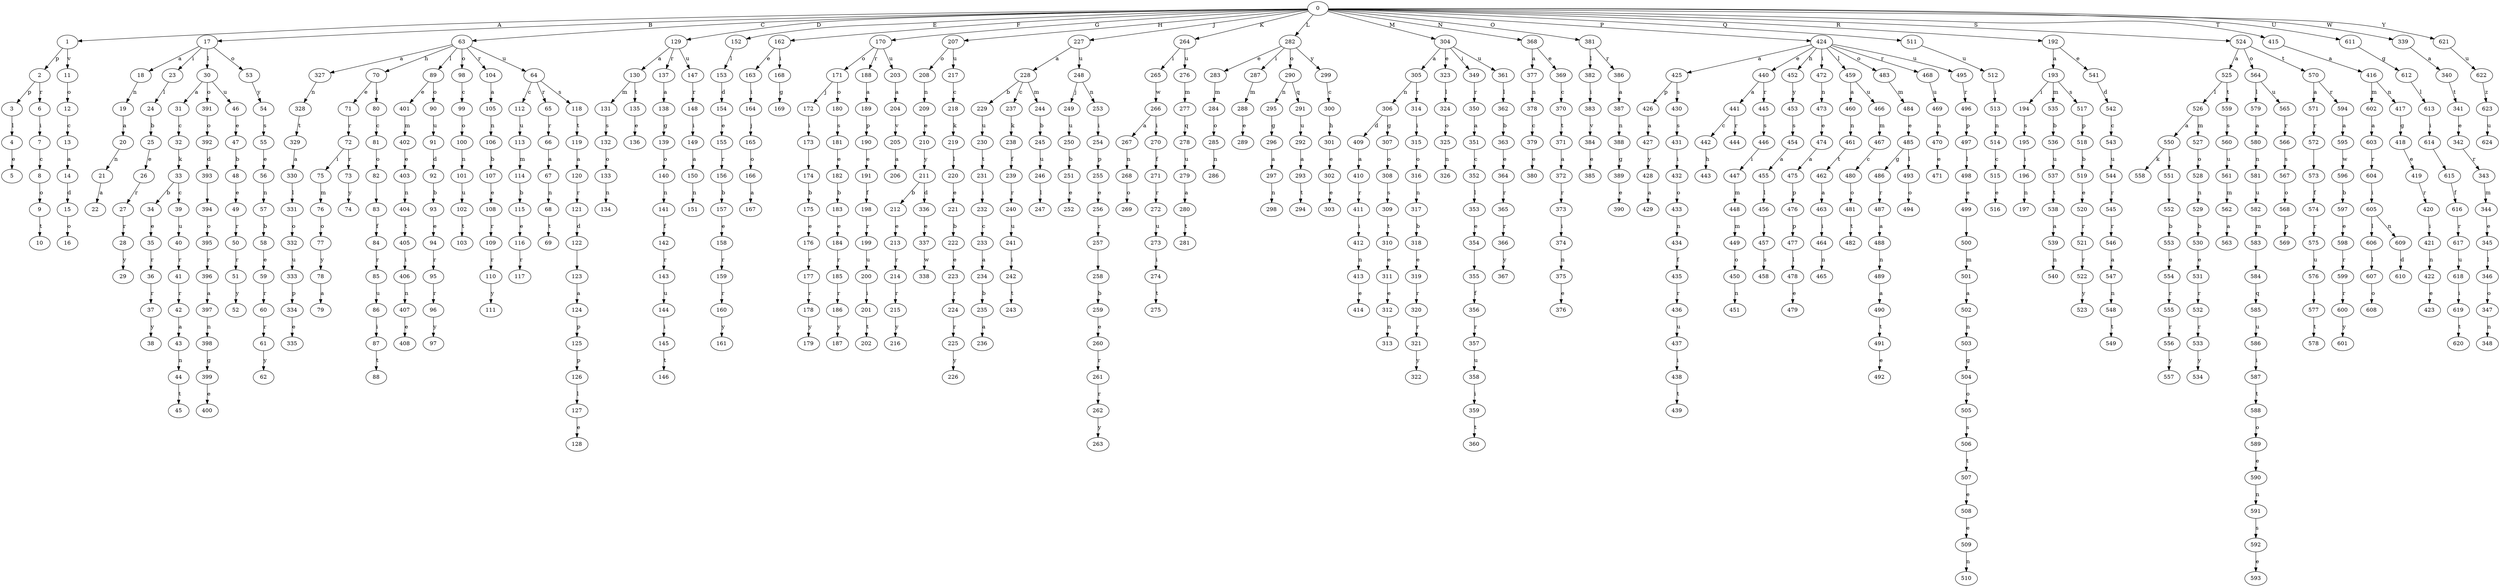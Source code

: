 digraph trie {
    "0" -> "1"
 [label="A"]    "1" -> "2"
 [label="p"]    "2" -> "3"
 [label="p"]    "3" -> "4"
 [label="l"]    "4" -> "5"
 [label="e"]    "2" -> "6"
 [label="r"]    "6" -> "7"
 [label="i"]    "7" -> "8"
 [label="c"]    "8" -> "9"
 [label="o"]    "9" -> "10"
 [label="t"]    "1" -> "11"
 [label="v"]    "11" -> "12"
 [label="o"]    "12" -> "13"
 [label="c"]    "13" -> "14"
 [label="a"]    "14" -> "15"
 [label="d"]    "15" -> "16"
 [label="o"]    "0" -> "17"
 [label="B"]    "17" -> "18"
 [label="a"]    "18" -> "19"
 [label="n"]    "19" -> "20"
 [label="a"]    "20" -> "21"
 [label="n"]    "21" -> "22"
 [label="a"]    "17" -> "23"
 [label="i"]    "23" -> "24"
 [label="l"]    "24" -> "25"
 [label="b"]    "25" -> "26"
 [label="e"]    "26" -> "27"
 [label="r"]    "27" -> "28"
 [label="r"]    "28" -> "29"
 [label="y"]    "17" -> "30"
 [label="l"]    "30" -> "31"
 [label="a"]    "31" -> "32"
 [label="c"]    "32" -> "33"
 [label="k"]    "33" -> "34"
 [label="b"]    "34" -> "35"
 [label="e"]    "35" -> "36"
 [label="r"]    "36" -> "37"
 [label="r"]    "37" -> "38"
 [label="y"]    "33" -> "39"
 [label="c"]    "39" -> "40"
 [label="u"]    "40" -> "41"
 [label="r"]    "41" -> "42"
 [label="r"]    "42" -> "43"
 [label="a"]    "43" -> "44"
 [label="n"]    "44" -> "45"
 [label="t"]    "30" -> "391"
 [label="o"]    "391" -> "392"
 [label="o"]    "392" -> "393"
 [label="d"]    "393" -> "394"
 [label=" "]    "394" -> "395"
 [label="o"]    "395" -> "396"
 [label="r"]    "396" -> "397"
 [label="a"]    "397" -> "398"
 [label="n"]    "398" -> "399"
 [label="g"]    "399" -> "400"
 [label="e"]    "30" -> "46"
 [label="u"]    "46" -> "47"
 [label="e"]    "47" -> "48"
 [label="b"]    "48" -> "49"
 [label="e"]    "49" -> "50"
 [label="r"]    "50" -> "51"
 [label="r"]    "51" -> "52"
 [label="y"]    "17" -> "53"
 [label="o"]    "53" -> "54"
 [label="y"]    "54" -> "55"
 [label="s"]    "55" -> "56"
 [label="e"]    "56" -> "57"
 [label="n"]    "57" -> "58"
 [label="b"]    "58" -> "59"
 [label="e"]    "59" -> "60"
 [label="r"]    "60" -> "61"
 [label="r"]    "61" -> "62"
 [label="y"]    "0" -> "63"
 [label="C"]    "63" -> "327"
 [label="a"]    "327" -> "328"
 [label="n"]    "328" -> "329"
 [label="t"]    "329" -> "330"
 [label="a"]    "330" -> "331"
 [label="l"]    "331" -> "332"
 [label="o"]    "332" -> "333"
 [label="u"]    "333" -> "334"
 [label="p"]    "334" -> "335"
 [label="e"]    "63" -> "70"
 [label="h"]    "70" -> "71"
 [label="e"]    "71" -> "72"
 [label="r"]    "72" -> "75"
 [label="i"]    "75" -> "76"
 [label="m"]    "76" -> "77"
 [label="o"]    "77" -> "78"
 [label="y"]    "78" -> "79"
 [label="a"]    "72" -> "73"
 [label="r"]    "73" -> "74"
 [label="y"]    "70" -> "80"
 [label="i"]    "80" -> "81"
 [label="c"]    "81" -> "82"
 [label="o"]    "82" -> "83"
 [label=" "]    "83" -> "84"
 [label="f"]    "84" -> "85"
 [label="r"]    "85" -> "86"
 [label="u"]    "86" -> "87"
 [label="i"]    "87" -> "88"
 [label="t"]    "63" -> "89"
 [label="l"]    "89" -> "401"
 [label="e"]    "401" -> "402"
 [label="m"]    "402" -> "403"
 [label="e"]    "403" -> "404"
 [label="n"]    "404" -> "405"
 [label="t"]    "405" -> "406"
 [label="i"]    "406" -> "407"
 [label="n"]    "407" -> "408"
 [label="e"]    "89" -> "90"
 [label="o"]    "90" -> "91"
 [label="u"]    "91" -> "92"
 [label="d"]    "92" -> "93"
 [label="b"]    "93" -> "94"
 [label="e"]    "94" -> "95"
 [label="r"]    "95" -> "96"
 [label="r"]    "96" -> "97"
 [label="y"]    "63" -> "98"
 [label="o"]    "98" -> "99"
 [label="c"]    "99" -> "100"
 [label="o"]    "100" -> "101"
 [label="n"]    "101" -> "102"
 [label="u"]    "102" -> "103"
 [label="t"]    "63" -> "104"
 [label="r"]    "104" -> "105"
 [label="a"]    "105" -> "106"
 [label="n"]    "106" -> "107"
 [label="b"]    "107" -> "108"
 [label="e"]    "108" -> "109"
 [label="r"]    "109" -> "110"
 [label="r"]    "110" -> "111"
 [label="y"]    "63" -> "64"
 [label="u"]    "64" -> "112"
 [label="c"]    "112" -> "113"
 [label="u"]    "113" -> "114"
 [label="m"]    "114" -> "115"
 [label="b"]    "115" -> "116"
 [label="e"]    "116" -> "117"
 [label="r"]    "64" -> "65"
 [label="r"]    "65" -> "66"
 [label="r"]    "66" -> "67"
 [label="a"]    "67" -> "68"
 [label="n"]    "68" -> "69"
 [label="t"]    "64" -> "118"
 [label="s"]    "118" -> "119"
 [label="t"]    "119" -> "120"
 [label="a"]    "120" -> "121"
 [label="r"]    "121" -> "122"
 [label="d"]    "122" -> "123"
 [label=" "]    "123" -> "124"
 [label="a"]    "124" -> "125"
 [label="p"]    "125" -> "126"
 [label="p"]    "126" -> "127"
 [label="l"]    "127" -> "128"
 [label="e"]    "0" -> "129"
 [label="D"]    "129" -> "130"
 [label="a"]    "130" -> "131"
 [label="m"]    "131" -> "132"
 [label="s"]    "132" -> "133"
 [label="o"]    "133" -> "134"
 [label="n"]    "130" -> "135"
 [label="t"]    "135" -> "136"
 [label="e"]    "129" -> "137"
 [label="r"]    "137" -> "138"
 [label="a"]    "138" -> "139"
 [label="g"]    "139" -> "140"
 [label="o"]    "140" -> "141"
 [label="n"]    "141" -> "142"
 [label="f"]    "142" -> "143"
 [label="r"]    "143" -> "144"
 [label="u"]    "144" -> "145"
 [label="i"]    "145" -> "146"
 [label="t"]    "129" -> "147"
 [label="u"]    "147" -> "148"
 [label="r"]    "148" -> "149"
 [label="i"]    "149" -> "150"
 [label="a"]    "150" -> "151"
 [label="n"]    "0" -> "152"
 [label="E"]    "152" -> "153"
 [label="l"]    "153" -> "154"
 [label="d"]    "154" -> "155"
 [label="e"]    "155" -> "156"
 [label="r"]    "156" -> "157"
 [label="b"]    "157" -> "158"
 [label="e"]    "158" -> "159"
 [label="r"]    "159" -> "160"
 [label="r"]    "160" -> "161"
 [label="y"]    "0" -> "162"
 [label="F"]    "162" -> "163"
 [label="e"]    "163" -> "164"
 [label="i"]    "164" -> "165"
 [label="j"]    "165" -> "166"
 [label="o"]    "166" -> "167"
 [label="a"]    "162" -> "168"
 [label="i"]    "168" -> "169"
 [label="g"]    "0" -> "170"
 [label="G"]    "170" -> "171"
 [label="o"]    "171" -> "172"
 [label="j"]    "172" -> "173"
 [label="i"]    "173" -> "174"
 [label=" "]    "174" -> "175"
 [label="b"]    "175" -> "176"
 [label="e"]    "176" -> "177"
 [label="r"]    "177" -> "178"
 [label="r"]    "178" -> "179"
 [label="y"]    "171" -> "180"
 [label="o"]    "180" -> "181"
 [label="s"]    "181" -> "182"
 [label="e"]    "182" -> "183"
 [label="b"]    "183" -> "184"
 [label="e"]    "184" -> "185"
 [label="r"]    "185" -> "186"
 [label="r"]    "186" -> "187"
 [label="y"]    "170" -> "188"
 [label="r"]    "188" -> "189"
 [label="a"]    "189" -> "190"
 [label="p"]    "190" -> "191"
 [label="e"]    "191" -> "198"
 [label="f"]    "198" -> "199"
 [label="r"]    "199" -> "200"
 [label="u"]    "200" -> "201"
 [label="i"]    "201" -> "202"
 [label="t"]    "170" -> "203"
 [label="u"]    "203" -> "204"
 [label="a"]    "204" -> "205"
 [label="v"]    "205" -> "206"
 [label="a"]    "0" -> "207"
 [label="H"]    "207" -> "208"
 [label="o"]    "208" -> "209"
 [label="n"]    "209" -> "210"
 [label="e"]    "210" -> "211"
 [label="y"]    "211" -> "212"
 [label="b"]    "212" -> "213"
 [label="e"]    "213" -> "214"
 [label="r"]    "214" -> "215"
 [label="r"]    "215" -> "216"
 [label="y"]    "211" -> "336"
 [label="d"]    "336" -> "337"
 [label="e"]    "337" -> "338"
 [label="w"]    "207" -> "217"
 [label="u"]    "217" -> "218"
 [label="c"]    "218" -> "219"
 [label="k"]    "219" -> "220"
 [label="l"]    "220" -> "221"
 [label="e"]    "221" -> "222"
 [label="b"]    "222" -> "223"
 [label="e"]    "223" -> "224"
 [label="r"]    "224" -> "225"
 [label="r"]    "225" -> "226"
 [label="y"]    "0" -> "227"
 [label="J"]    "227" -> "228"
 [label="a"]    "228" -> "229"
 [label="b"]    "229" -> "230"
 [label="u"]    "230" -> "231"
 [label="t"]    "231" -> "232"
 [label="i"]    "232" -> "233"
 [label="c"]    "233" -> "234"
 [label="a"]    "234" -> "235"
 [label="b"]    "235" -> "236"
 [label="a"]    "228" -> "237"
 [label="c"]    "237" -> "238"
 [label="k"]    "238" -> "239"
 [label="f"]    "239" -> "240"
 [label="r"]    "240" -> "241"
 [label="u"]    "241" -> "242"
 [label="i"]    "242" -> "243"
 [label="t"]    "228" -> "244"
 [label="m"]    "244" -> "245"
 [label="b"]    "245" -> "246"
 [label="u"]    "246" -> "247"
 [label="l"]    "227" -> "248"
 [label="u"]    "248" -> "249"
 [label="j"]    "249" -> "250"
 [label="u"]    "250" -> "251"
 [label="b"]    "251" -> "252"
 [label="e"]    "248" -> "253"
 [label="n"]    "253" -> "254"
 [label="i"]    "254" -> "255"
 [label="p"]    "255" -> "256"
 [label="e"]    "256" -> "257"
 [label="r"]    "257" -> "258"
 [label=" "]    "258" -> "259"
 [label="b"]    "259" -> "260"
 [label="e"]    "260" -> "261"
 [label="r"]    "261" -> "262"
 [label="r"]    "262" -> "263"
 [label="y"]    "0" -> "264"
 [label="K"]    "264" -> "265"
 [label="i"]    "265" -> "266"
 [label="w"]    "266" -> "267"
 [label="a"]    "267" -> "268"
 [label="n"]    "268" -> "269"
 [label="o"]    "266" -> "270"
 [label="i"]    "270" -> "271"
 [label="f"]    "271" -> "272"
 [label="r"]    "272" -> "273"
 [label="u"]    "273" -> "274"
 [label="i"]    "274" -> "275"
 [label="t"]    "264" -> "276"
 [label="u"]    "276" -> "277"
 [label="m"]    "277" -> "278"
 [label="q"]    "278" -> "279"
 [label="u"]    "279" -> "280"
 [label="a"]    "280" -> "281"
 [label="t"]    "0" -> "282"
 [label="L"]    "282" -> "283"
 [label="e"]    "283" -> "284"
 [label="m"]    "284" -> "285"
 [label="o"]    "285" -> "286"
 [label="n"]    "282" -> "287"
 [label="i"]    "287" -> "288"
 [label="m"]    "288" -> "289"
 [label="e"]    "282" -> "290"
 [label="o"]    "290" -> "295"
 [label="n"]    "295" -> "296"
 [label="g"]    "296" -> "297"
 [label="a"]    "297" -> "298"
 [label="n"]    "290" -> "291"
 [label="q"]    "291" -> "292"
 [label="u"]    "292" -> "293"
 [label="a"]    "293" -> "294"
 [label="t"]    "282" -> "299"
 [label="y"]    "299" -> "300"
 [label="c"]    "300" -> "301"
 [label="h"]    "301" -> "302"
 [label="e"]    "302" -> "303"
 [label="e"]    "0" -> "304"
 [label="M"]    "304" -> "305"
 [label="a"]    "305" -> "306"
 [label="n"]    "306" -> "409"
 [label="d"]    "409" -> "410"
 [label="a"]    "410" -> "411"
 [label="r"]    "411" -> "412"
 [label="i"]    "412" -> "413"
 [label="n"]    "413" -> "414"
 [label="e"]    "306" -> "307"
 [label="g"]    "307" -> "308"
 [label="o"]    "308" -> "309"
 [label="s"]    "309" -> "310"
 [label="t"]    "310" -> "311"
 [label="e"]    "311" -> "312"
 [label="e"]    "312" -> "313"
 [label="n"]    "305" -> "314"
 [label="r"]    "314" -> "315"
 [label="i"]    "315" -> "316"
 [label="o"]    "316" -> "317"
 [label="n"]    "317" -> "318"
 [label="b"]    "318" -> "319"
 [label="e"]    "319" -> "320"
 [label="r"]    "320" -> "321"
 [label="r"]    "321" -> "322"
 [label="y"]    "304" -> "323"
 [label="e"]    "323" -> "324"
 [label="l"]    "324" -> "325"
 [label="o"]    "325" -> "326"
 [label="n"]    "304" -> "349"
 [label="i"]    "349" -> "350"
 [label="r"]    "350" -> "351"
 [label="a"]    "351" -> "352"
 [label="c"]    "352" -> "353"
 [label="l"]    "353" -> "354"
 [label="e"]    "354" -> "355"
 [label=" "]    "355" -> "356"
 [label="f"]    "356" -> "357"
 [label="r"]    "357" -> "358"
 [label="u"]    "358" -> "359"
 [label="i"]    "359" -> "360"
 [label="t"]    "304" -> "361"
 [label="u"]    "361" -> "362"
 [label="l"]    "362" -> "363"
 [label="b"]    "363" -> "364"
 [label="e"]    "364" -> "365"
 [label="r"]    "365" -> "366"
 [label="r"]    "366" -> "367"
 [label="y"]    "0" -> "368"
 [label="N"]    "368" -> "377"
 [label="a"]    "377" -> "378"
 [label="n"]    "378" -> "379"
 [label="c"]    "379" -> "380"
 [label="e"]    "368" -> "369"
 [label="e"]    "369" -> "370"
 [label="c"]    "370" -> "371"
 [label="t"]    "371" -> "372"
 [label="a"]    "372" -> "373"
 [label="r"]    "373" -> "374"
 [label="i"]    "374" -> "375"
 [label="n"]    "375" -> "376"
 [label="e"]    "0" -> "381"
 [label="O"]    "381" -> "382"
 [label="l"]    "382" -> "383"
 [label="i"]    "383" -> "384"
 [label="v"]    "384" -> "385"
 [label="e"]    "381" -> "386"
 [label="r"]    "386" -> "387"
 [label="a"]    "387" -> "388"
 [label="n"]    "388" -> "389"
 [label="g"]    "389" -> "390"
 [label="e"]    "0" -> "424"
 [label="P"]    "424" -> "425"
 [label="a"]    "425" -> "426"
 [label="p"]    "426" -> "427"
 [label="a"]    "427" -> "428"
 [label="y"]    "428" -> "429"
 [label="a"]    "425" -> "430"
 [label="s"]    "430" -> "431"
 [label="s"]    "431" -> "432"
 [label="i"]    "432" -> "433"
 [label="o"]    "433" -> "434"
 [label="n"]    "434" -> "435"
 [label="f"]    "435" -> "436"
 [label="r"]    "436" -> "437"
 [label="u"]    "437" -> "438"
 [label="i"]    "438" -> "439"
 [label="t"]    "424" -> "440"
 [label="e"]    "440" -> "441"
 [label="a"]    "441" -> "442"
 [label="c"]    "442" -> "443"
 [label="h"]    "441" -> "444"
 [label="r"]    "440" -> "445"
 [label="r"]    "445" -> "446"
 [label="s"]    "446" -> "447"
 [label="i"]    "447" -> "448"
 [label="m"]    "448" -> "449"
 [label="m"]    "449" -> "450"
 [label="o"]    "450" -> "451"
 [label="n"]    "424" -> "452"
 [label="h"]    "452" -> "453"
 [label="y"]    "453" -> "454"
 [label="s"]    "454" -> "455"
 [label="a"]    "455" -> "456"
 [label="l"]    "456" -> "457"
 [label="i"]    "457" -> "458"
 [label="s"]    "424" -> "472"
 [label="i"]    "472" -> "473"
 [label="n"]    "473" -> "474"
 [label="e"]    "474" -> "475"
 [label="a"]    "475" -> "476"
 [label="p"]    "476" -> "477"
 [label="p"]    "477" -> "478"
 [label="l"]    "478" -> "479"
 [label="e"]    "424" -> "459"
 [label="l"]    "459" -> "460"
 [label="a"]    "460" -> "461"
 [label="n"]    "461" -> "462"
 [label="t"]    "462" -> "463"
 [label="a"]    "463" -> "464"
 [label="i"]    "464" -> "465"
 [label="n"]    "459" -> "466"
 [label="u"]    "466" -> "467"
 [label="m"]    "467" -> "480"
 [label="c"]    "480" -> "481"
 [label="o"]    "481" -> "482"
 [label="t"]    "424" -> "483"
 [label="o"]    "483" -> "484"
 [label="m"]    "484" -> "485"
 [label="e"]    "485" -> "486"
 [label="g"]    "486" -> "487"
 [label="r"]    "487" -> "488"
 [label="a"]    "488" -> "489"
 [label="n"]    "489" -> "490"
 [label="a"]    "490" -> "491"
 [label="t"]    "491" -> "492"
 [label="e"]    "485" -> "493"
 [label="l"]    "493" -> "494"
 [label="o"]    "424" -> "468"
 [label="r"]    "468" -> "469"
 [label="u"]    "469" -> "470"
 [label="n"]    "470" -> "471"
 [label="e"]    "424" -> "495"
 [label="u"]    "495" -> "496"
 [label="r"]    "496" -> "497"
 [label="p"]    "497" -> "498"
 [label="l"]    "498" -> "499"
 [label="e"]    "499" -> "500"
 [label=" "]    "500" -> "501"
 [label="m"]    "501" -> "502"
 [label="a"]    "502" -> "503"
 [label="n"]    "503" -> "504"
 [label="g"]    "504" -> "505"
 [label="o"]    "505" -> "506"
 [label="s"]    "506" -> "507"
 [label="t"]    "507" -> "508"
 [label="e"]    "508" -> "509"
 [label="e"]    "509" -> "510"
 [label="n"]    "0" -> "511"
 [label="Q"]    "511" -> "512"
 [label="u"]    "512" -> "513"
 [label="i"]    "513" -> "514"
 [label="n"]    "514" -> "515"
 [label="c"]    "515" -> "516"
 [label="e"]    "0" -> "192"
 [label="R"]    "192" -> "193"
 [label="a"]    "193" -> "194"
 [label="i"]    "194" -> "195"
 [label="s"]    "195" -> "196"
 [label="i"]    "196" -> "197"
 [label="n"]    "193" -> "535"
 [label="m"]    "535" -> "536"
 [label="b"]    "536" -> "537"
 [label="u"]    "537" -> "538"
 [label="t"]    "538" -> "539"
 [label="a"]    "539" -> "540"
 [label="n"]    "193" -> "517"
 [label="s"]    "517" -> "518"
 [label="p"]    "518" -> "519"
 [label="b"]    "519" -> "520"
 [label="e"]    "520" -> "521"
 [label="r"]    "521" -> "522"
 [label="r"]    "522" -> "523"
 [label="y"]    "192" -> "541"
 [label="e"]    "541" -> "542"
 [label="d"]    "542" -> "543"
 [label="c"]    "543" -> "544"
 [label="u"]    "544" -> "545"
 [label="r"]    "545" -> "546"
 [label="r"]    "546" -> "547"
 [label="a"]    "547" -> "548"
 [label="n"]    "548" -> "549"
 [label="t"]    "0" -> "524"
 [label="S"]    "524" -> "525"
 [label="a"]    "525" -> "526"
 [label="l"]    "526" -> "550"
 [label="a"]    "550" -> "558"
 [label="k"]    "550" -> "551"
 [label="l"]    "551" -> "552"
 [label=" "]    "552" -> "553"
 [label="b"]    "553" -> "554"
 [label="e"]    "554" -> "555"
 [label="r"]    "555" -> "556"
 [label="r"]    "556" -> "557"
 [label="y"]    "526" -> "527"
 [label="m"]    "527" -> "528"
 [label="o"]    "528" -> "529"
 [label="n"]    "529" -> "530"
 [label="b"]    "530" -> "531"
 [label="e"]    "531" -> "532"
 [label="r"]    "532" -> "533"
 [label="r"]    "533" -> "534"
 [label="y"]    "525" -> "559"
 [label="t"]    "559" -> "560"
 [label="s"]    "560" -> "561"
 [label="u"]    "561" -> "562"
 [label="m"]    "562" -> "563"
 [label="a"]    "524" -> "564"
 [label="o"]    "564" -> "579"
 [label="l"]    "579" -> "580"
 [label="a"]    "580" -> "581"
 [label="n"]    "581" -> "582"
 [label="u"]    "582" -> "583"
 [label="m"]    "583" -> "584"
 [label=" "]    "584" -> "585"
 [label="q"]    "585" -> "586"
 [label="u"]    "586" -> "587"
 [label="i"]    "587" -> "588"
 [label="t"]    "588" -> "589"
 [label="o"]    "589" -> "590"
 [label="e"]    "590" -> "591"
 [label="n"]    "591" -> "592"
 [label="s"]    "592" -> "593"
 [label="e"]    "564" -> "565"
 [label="u"]    "565" -> "566"
 [label="r"]    "566" -> "567"
 [label="s"]    "567" -> "568"
 [label="o"]    "568" -> "569"
 [label="p"]    "524" -> "570"
 [label="t"]    "570" -> "571"
 [label="a"]    "571" -> "572"
 [label="r"]    "572" -> "573"
 [label=" "]    "573" -> "574"
 [label="f"]    "574" -> "575"
 [label="r"]    "575" -> "576"
 [label="u"]    "576" -> "577"
 [label="i"]    "577" -> "578"
 [label="t"]    "570" -> "594"
 [label="r"]    "594" -> "595"
 [label="a"]    "595" -> "596"
 [label="w"]    "596" -> "597"
 [label="b"]    "597" -> "598"
 [label="e"]    "598" -> "599"
 [label="r"]    "599" -> "600"
 [label="r"]    "600" -> "601"
 [label="y"]    "0" -> "415"
 [label="T"]    "415" -> "416"
 [label="a"]    "416" -> "602"
 [label="m"]    "602" -> "603"
 [label="a"]    "603" -> "604"
 [label="r"]    "604" -> "605"
 [label="i"]    "605" -> "606"
 [label="l"]    "606" -> "607"
 [label="l"]    "607" -> "608"
 [label="o"]    "605" -> "609"
 [label="n"]    "609" -> "610"
 [label="d"]    "416" -> "417"
 [label="n"]    "417" -> "418"
 [label="g"]    "418" -> "419"
 [label="e"]    "419" -> "420"
 [label="r"]    "420" -> "421"
 [label="i"]    "421" -> "422"
 [label="n"]    "422" -> "423"
 [label="e"]    "0" -> "611"
 [label="U"]    "611" -> "612"
 [label="g"]    "612" -> "613"
 [label="l"]    "613" -> "614"
 [label="i"]    "614" -> "615"
 [label=" "]    "615" -> "616"
 [label="f"]    "616" -> "617"
 [label="r"]    "617" -> "618"
 [label="u"]    "618" -> "619"
 [label="i"]    "619" -> "620"
 [label="t"]    "0" -> "339"
 [label="W"]    "339" -> "340"
 [label="a"]    "340" -> "341"
 [label="t"]    "341" -> "342"
 [label="e"]    "342" -> "343"
 [label="r"]    "343" -> "344"
 [label="m"]    "344" -> "345"
 [label="e"]    "345" -> "346"
 [label="l"]    "346" -> "347"
 [label="o"]    "347" -> "348"
 [label="n"]    "0" -> "621"
 [label="Y"]    "621" -> "622"
 [label="u"]    "622" -> "623"
 [label="z"]    "623" -> "624"
 [label="u"]}
